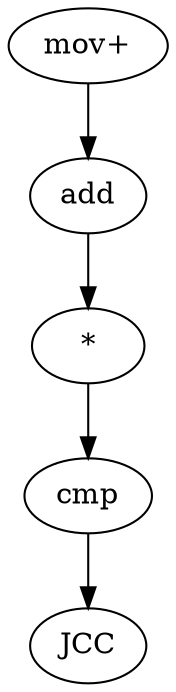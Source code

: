 Digraph G {
A [label = "mov+", csymbtype="substring", csymb="mov", getid="A", repeat="+"]
B [label = "add", csymbtype="substring", csymb="add", getid="B"]
C [label = "*", csymbtype="*", getid="C", minrepeat="0", maxrepeat="3", lazyrepeat=true]
D [label = "cmp", csymbtype="substring", csymb="cmp", getid="D"]
E [label = "JCC", csymbtype="substring", csymb="j", getid="E", minchildren="2"]

A -> B
B -> C
C -> D
D -> E
}

